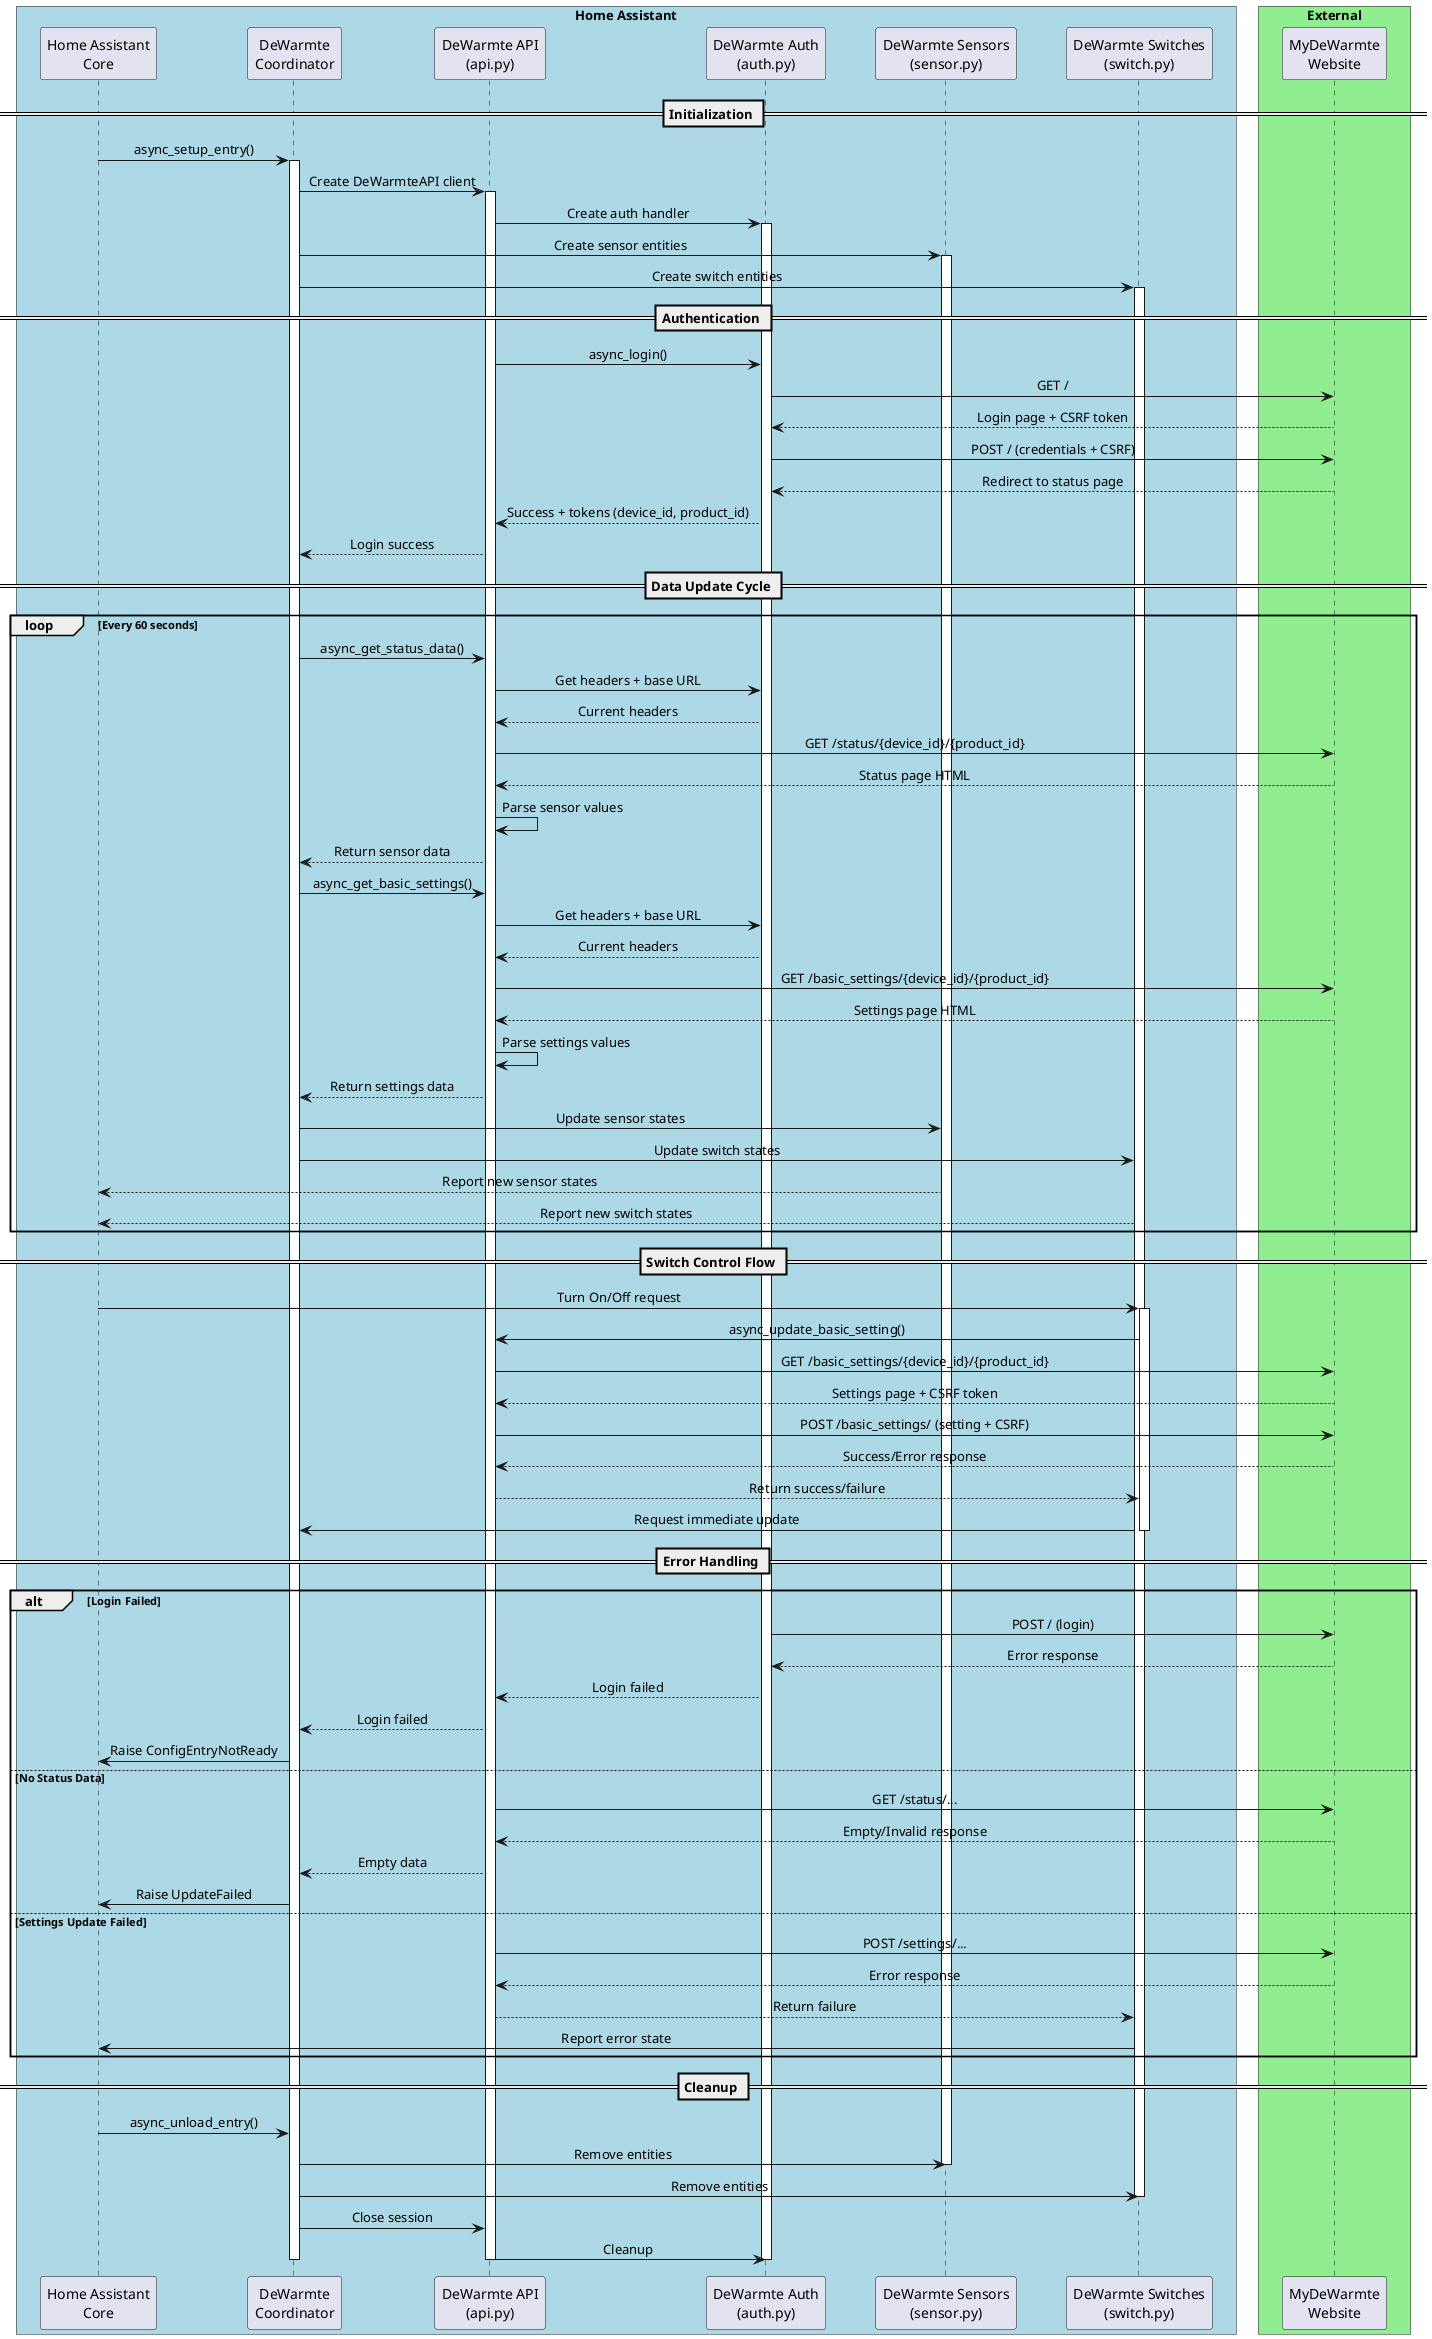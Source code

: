 @startuml DeWarmte Integration Flow

skinparam ParticipantPadding 20
skinparam BoxPadding 10
skinparam sequenceMessageAlign center

box "Home Assistant" #LightBlue
participant "Home Assistant\nCore" as HA
participant "DeWarmte\nCoordinator" as Coordinator
participant "DeWarmte API\n(api.py)" as API
participant "DeWarmte Auth\n(auth.py)" as Auth
participant "DeWarmte Sensors\n(sensor.py)" as Sensors
participant "DeWarmte Switches\n(switch.py)" as Switches
end box

box "External" #LightGreen
participant "MyDeWarmte\nWebsite" as Website
end box

== Initialization ==
HA -> Coordinator: async_setup_entry()
activate Coordinator
Coordinator -> API: Create DeWarmteAPI client
activate API
API -> Auth: Create auth handler
activate Auth
Coordinator -> Sensors: Create sensor entities
activate Sensors
Coordinator -> Switches: Create switch entities
activate Switches

== Authentication ==
API -> Auth: async_login()
Auth -> Website: GET /
Website --> Auth: Login page + CSRF token
Auth -> Website: POST / (credentials + CSRF)
Website --> Auth: Redirect to status page
Auth --> API: Success + tokens (device_id, product_id)
API --> Coordinator: Login success

== Data Update Cycle ==
loop Every 60 seconds
    Coordinator -> API: async_get_status_data()
    API -> Auth: Get headers + base URL
    Auth --> API: Current headers
    API -> Website: GET /status/{device_id}/{product_id}
    Website --> API: Status page HTML
    API -> API: Parse sensor values
    API --> Coordinator: Return sensor data

    Coordinator -> API: async_get_basic_settings()
    API -> Auth: Get headers + base URL
    Auth --> API: Current headers
    API -> Website: GET /basic_settings/{device_id}/{product_id}
    Website --> API: Settings page HTML
    API -> API: Parse settings values
    API --> Coordinator: Return settings data

    Coordinator -> Sensors: Update sensor states
    Coordinator -> Switches: Update switch states
    Sensors --> HA: Report new sensor states
    Switches --> HA: Report new switch states
end

== Switch Control Flow ==
HA -> Switches: Turn On/Off request
activate Switches
Switches -> API: async_update_basic_setting()
API -> Website: GET /basic_settings/{device_id}/{product_id}
Website --> API: Settings page + CSRF token
API -> Website: POST /basic_settings/ (setting + CSRF)
Website --> API: Success/Error response
API --> Switches: Return success/failure
Switches -> Coordinator: Request immediate update
deactivate Switches

== Error Handling ==
alt Login Failed
    Auth -> Website: POST / (login)
    Website --> Auth: Error response
    Auth --> API: Login failed
    API --> Coordinator: Login failed
    Coordinator -> HA: Raise ConfigEntryNotReady
else No Status Data
    API -> Website: GET /status/...
    Website --> API: Empty/Invalid response
    API --> Coordinator: Empty data
    Coordinator -> HA: Raise UpdateFailed
else Settings Update Failed
    API -> Website: POST /settings/...
    Website --> API: Error response
    API --> Switches: Return failure
    Switches -> HA: Report error state
end

== Cleanup ==
HA -> Coordinator: async_unload_entry()
Coordinator -> Sensors: Remove entities
deactivate Sensors
Coordinator -> Switches: Remove entities
deactivate Switches
Coordinator -> API: Close session
API -> Auth: Cleanup
deactivate Auth
deactivate API
deactivate Coordinator

@enduml 